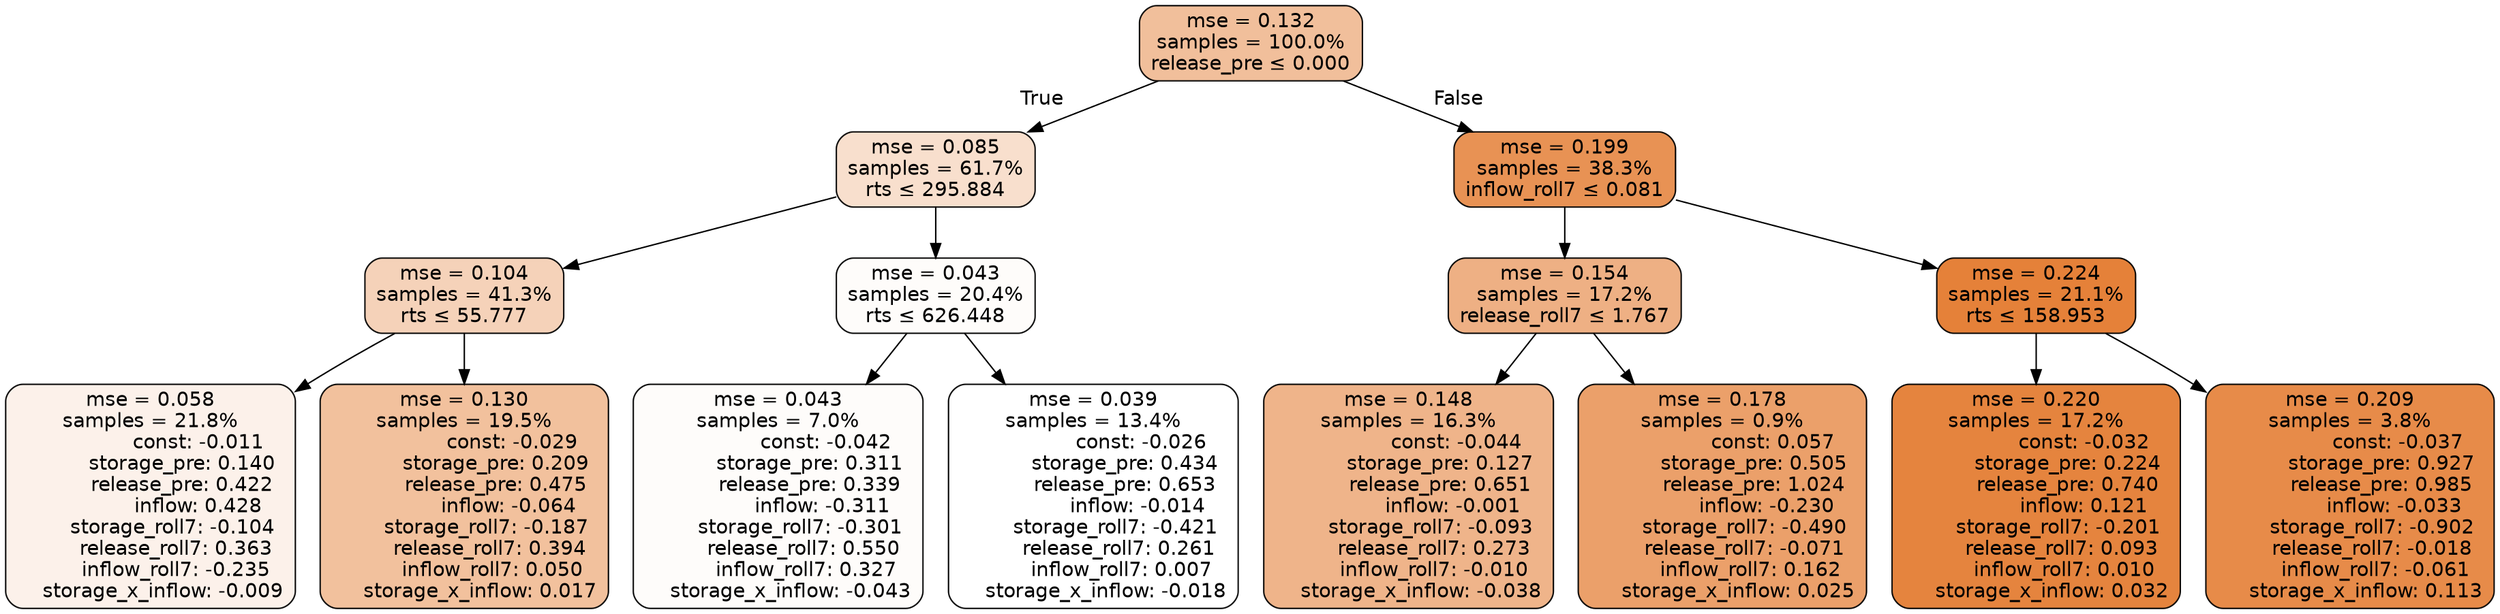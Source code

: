digraph tree {
bgcolor="transparent"
node [shape=rectangle, style="filled, rounded", color="black", fontname=helvetica] ;
edge [fontname=helvetica] ;
	"0" [label="mse = 0.132
samples = 100.0%
release_pre &le; 0.000", fillcolor="#f1bf9b"]
	"1" [label="mse = 0.085
samples = 61.7%
rts &le; 295.884", fillcolor="#f8dfcd"]
	"2" [label="mse = 0.104
samples = 41.3%
rts &le; 55.777", fillcolor="#f5d2b9"]
	"3" [label="mse = 0.058
samples = 21.8%
               const: -0.011
          storage_pre: 0.140
          release_pre: 0.422
               inflow: 0.428
       storage_roll7: -0.104
        release_roll7: 0.363
        inflow_roll7: -0.235
    storage_x_inflow: -0.009", fillcolor="#fcf1ea"]
	"4" [label="mse = 0.130
samples = 19.5%
               const: -0.029
          storage_pre: 0.209
          release_pre: 0.475
              inflow: -0.064
       storage_roll7: -0.187
        release_roll7: 0.394
         inflow_roll7: 0.050
     storage_x_inflow: 0.017", fillcolor="#f2c19d"]
	"5" [label="mse = 0.043
samples = 20.4%
rts &le; 626.448", fillcolor="#fefcfa"]
	"6" [label="mse = 0.043
samples = 7.0%
               const: -0.042
          storage_pre: 0.311
          release_pre: 0.339
              inflow: -0.311
       storage_roll7: -0.301
        release_roll7: 0.550
         inflow_roll7: 0.327
    storage_x_inflow: -0.043", fillcolor="#fefcfa"]
	"7" [label="mse = 0.039
samples = 13.4%
               const: -0.026
          storage_pre: 0.434
          release_pre: 0.653
              inflow: -0.014
       storage_roll7: -0.421
        release_roll7: 0.261
         inflow_roll7: 0.007
    storage_x_inflow: -0.018", fillcolor="#ffffff"]
	"8" [label="mse = 0.199
samples = 38.3%
inflow_roll7 &le; 0.081", fillcolor="#e89254"]
	"9" [label="mse = 0.154
samples = 17.2%
release_roll7 &le; 1.767", fillcolor="#eeb084"]
	"10" [label="mse = 0.148
samples = 16.3%
               const: -0.044
          storage_pre: 0.127
          release_pre: 0.651
              inflow: -0.001
       storage_roll7: -0.093
        release_roll7: 0.273
        inflow_roll7: -0.010
    storage_x_inflow: -0.038", fillcolor="#efb48a"]
	"11" [label="mse = 0.178
samples = 0.9%
                const: 0.057
          storage_pre: 0.505
          release_pre: 1.024
              inflow: -0.230
       storage_roll7: -0.490
       release_roll7: -0.071
         inflow_roll7: 0.162
     storage_x_inflow: 0.025", fillcolor="#eba06a"]
	"12" [label="mse = 0.224
samples = 21.1%
rts &le; 158.953", fillcolor="#e58139"]
	"13" [label="mse = 0.220
samples = 17.2%
               const: -0.032
          storage_pre: 0.224
          release_pre: 0.740
               inflow: 0.121
       storage_roll7: -0.201
        release_roll7: 0.093
         inflow_roll7: 0.010
     storage_x_inflow: 0.032", fillcolor="#e5843e"]
	"14" [label="mse = 0.209
samples = 3.8%
               const: -0.037
          storage_pre: 0.927
          release_pre: 0.985
              inflow: -0.033
       storage_roll7: -0.902
       release_roll7: -0.018
        inflow_roll7: -0.061
     storage_x_inflow: 0.113", fillcolor="#e78b49"]

	"0" -> "1" [labeldistance=2.5, labelangle=45, headlabel="True"]
	"1" -> "2"
	"2" -> "3"
	"2" -> "4"
	"1" -> "5"
	"5" -> "6"
	"5" -> "7"
	"0" -> "8" [labeldistance=2.5, labelangle=-45, headlabel="False"]
	"8" -> "9"
	"9" -> "10"
	"9" -> "11"
	"8" -> "12"
	"12" -> "13"
	"12" -> "14"
}